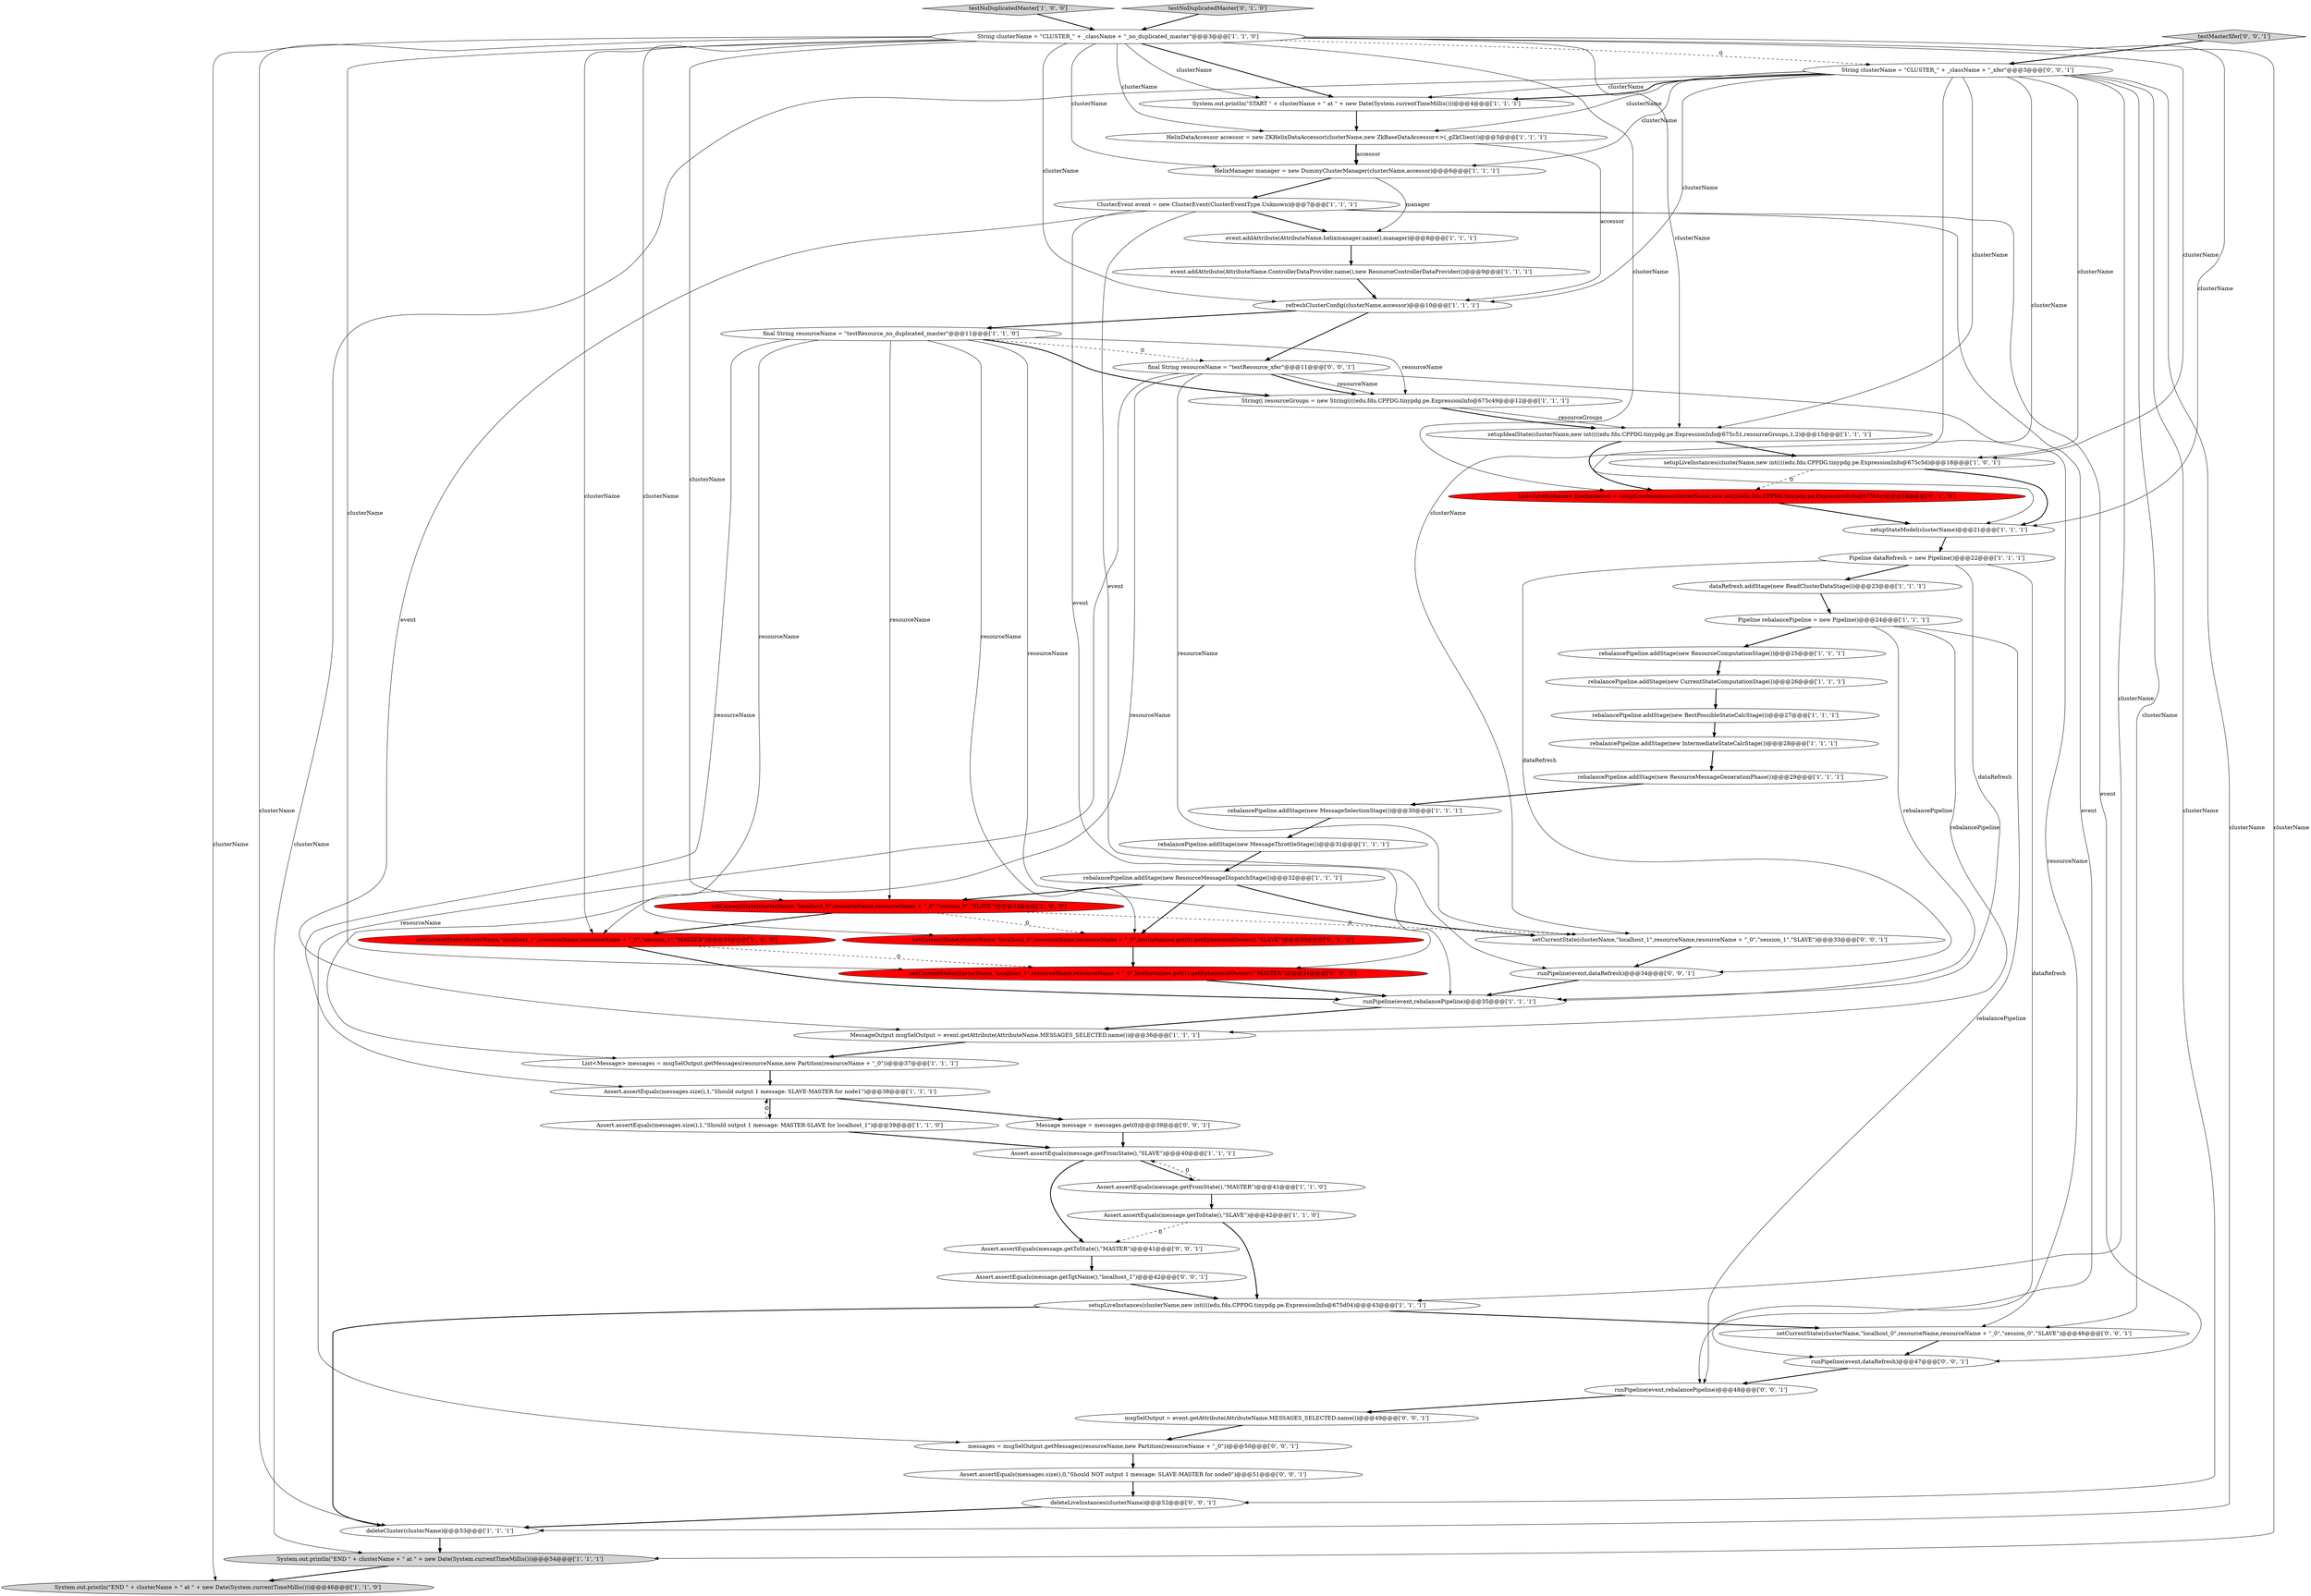 digraph {
5 [style = filled, label = "Assert.assertEquals(message.getToState(),\"SLAVE\")@@@42@@@['1', '1', '0']", fillcolor = white, shape = ellipse image = "AAA0AAABBB1BBB"];
8 [style = filled, label = "Assert.assertEquals(messages.size(),1,\"Should output 1 message: MASTER-SLAVE for localhost_1\")@@@39@@@['1', '1', '0']", fillcolor = white, shape = ellipse image = "AAA0AAABBB1BBB"];
39 [style = filled, label = "setCurrentState(clusterName,\"localhost_0\",resourceName,resourceName + \"_0\",liveInstances.get(0).getEphemeralOwner(),\"SLAVE\")@@@33@@@['0', '1', '0']", fillcolor = red, shape = ellipse image = "AAA1AAABBB2BBB"];
29 [style = filled, label = "testNoDuplicatedMaster['1', '0', '0']", fillcolor = lightgray, shape = diamond image = "AAA0AAABBB1BBB"];
11 [style = filled, label = "System.out.println(\"END \" + clusterName + \" at \" + new Date(System.currentTimeMillis()))@@@46@@@['1', '1', '0']", fillcolor = lightgray, shape = ellipse image = "AAA0AAABBB1BBB"];
13 [style = filled, label = "event.addAttribute(AttributeName.helixmanager.name(),manager)@@@8@@@['1', '1', '1']", fillcolor = white, shape = ellipse image = "AAA0AAABBB1BBB"];
19 [style = filled, label = "Pipeline dataRefresh = new Pipeline()@@@22@@@['1', '1', '1']", fillcolor = white, shape = ellipse image = "AAA0AAABBB1BBB"];
26 [style = filled, label = "System.out.println(\"END \" + clusterName + \" at \" + new Date(System.currentTimeMillis()))@@@54@@@['1', '1', '1']", fillcolor = lightgray, shape = ellipse image = "AAA0AAABBB1BBB"];
42 [style = filled, label = "setCurrentState(clusterName,\"localhost_1\",resourceName,resourceName + \"_0\",liveInstances.get(1).getEphemeralOwner(),\"MASTER\")@@@34@@@['0', '1', '0']", fillcolor = red, shape = ellipse image = "AAA1AAABBB2BBB"];
43 [style = filled, label = "String clusterName = \"CLUSTER_\" + _className + \"_xfer\"@@@3@@@['0', '0', '1']", fillcolor = white, shape = ellipse image = "AAA0AAABBB3BBB"];
17 [style = filled, label = "Assert.assertEquals(message.getFromState(),\"SLAVE\")@@@40@@@['1', '1', '1']", fillcolor = white, shape = ellipse image = "AAA0AAABBB1BBB"];
44 [style = filled, label = "Assert.assertEquals(messages.size(),0,\"Should NOT output 1 message: SLAVE-MASTER for node0\")@@@51@@@['0', '0', '1']", fillcolor = white, shape = ellipse image = "AAA0AAABBB3BBB"];
34 [style = filled, label = "String clusterName = \"CLUSTER_\" + _className + \"_no_duplicated_master\"@@@3@@@['1', '1', '0']", fillcolor = white, shape = ellipse image = "AAA0AAABBB1BBB"];
24 [style = filled, label = "rebalancePipeline.addStage(new ResourceComputationStage())@@@25@@@['1', '1', '1']", fillcolor = white, shape = ellipse image = "AAA0AAABBB1BBB"];
28 [style = filled, label = "rebalancePipeline.addStage(new ResourceMessageGenerationPhase())@@@29@@@['1', '1', '1']", fillcolor = white, shape = ellipse image = "AAA0AAABBB1BBB"];
54 [style = filled, label = "Assert.assertEquals(message.getTgtName(),\"localhost_1\")@@@42@@@['0', '0', '1']", fillcolor = white, shape = ellipse image = "AAA0AAABBB3BBB"];
53 [style = filled, label = "messages = msgSelOutput.getMessages(resourceName,new Partition(resourceName + \"_0\"))@@@50@@@['0', '0', '1']", fillcolor = white, shape = ellipse image = "AAA0AAABBB3BBB"];
4 [style = filled, label = "rebalancePipeline.addStage(new CurrentStateComputationStage())@@@26@@@['1', '1', '1']", fillcolor = white, shape = ellipse image = "AAA0AAABBB1BBB"];
18 [style = filled, label = "setupStateModel(clusterName)@@@21@@@['1', '1', '1']", fillcolor = white, shape = ellipse image = "AAA0AAABBB1BBB"];
1 [style = filled, label = "rebalancePipeline.addStage(new MessageThrottleStage())@@@31@@@['1', '1', '1']", fillcolor = white, shape = ellipse image = "AAA0AAABBB1BBB"];
12 [style = filled, label = "setupIdealState(clusterName,new int((((edu.fdu.CPPDG.tinypdg.pe.ExpressionInfo@675c51,resourceGroups,1,2)@@@15@@@['1', '1', '1']", fillcolor = white, shape = ellipse image = "AAA0AAABBB1BBB"];
23 [style = filled, label = "dataRefresh.addStage(new ReadClusterDataStage())@@@23@@@['1', '1', '1']", fillcolor = white, shape = ellipse image = "AAA0AAABBB1BBB"];
41 [style = filled, label = "List<LiveInstance> liveInstances = setupLiveInstances(clusterName,new int((((edu.fdu.CPPDG.tinypdg.pe.ExpressionInfo@675b1c)@@@18@@@['0', '1', '0']", fillcolor = red, shape = ellipse image = "AAA1AAABBB2BBB"];
35 [style = filled, label = "setupLiveInstances(clusterName,new int((((edu.fdu.CPPDG.tinypdg.pe.ExpressionInfo@675d04)@@@43@@@['1', '1', '1']", fillcolor = white, shape = ellipse image = "AAA0AAABBB1BBB"];
31 [style = filled, label = "Pipeline rebalancePipeline = new Pipeline()@@@24@@@['1', '1', '1']", fillcolor = white, shape = ellipse image = "AAA0AAABBB1BBB"];
16 [style = filled, label = "Assert.assertEquals(messages.size(),1,\"Should output 1 message: SLAVE-MASTER for node1\")@@@38@@@['1', '1', '1']", fillcolor = white, shape = ellipse image = "AAA0AAABBB1BBB"];
48 [style = filled, label = "runPipeline(event,rebalancePipeline)@@@48@@@['0', '0', '1']", fillcolor = white, shape = ellipse image = "AAA0AAABBB3BBB"];
33 [style = filled, label = "rebalancePipeline.addStage(new ResourceMessageDispatchStage())@@@32@@@['1', '1', '1']", fillcolor = white, shape = ellipse image = "AAA0AAABBB1BBB"];
38 [style = filled, label = "Assert.assertEquals(message.getFromState(),\"MASTER\")@@@41@@@['1', '1', '0']", fillcolor = white, shape = ellipse image = "AAA0AAABBB1BBB"];
46 [style = filled, label = "testMasterXfer['0', '0', '1']", fillcolor = lightgray, shape = diamond image = "AAA0AAABBB3BBB"];
10 [style = filled, label = "ClusterEvent event = new ClusterEvent(ClusterEventType.Unknown)@@@7@@@['1', '1', '1']", fillcolor = white, shape = ellipse image = "AAA0AAABBB1BBB"];
0 [style = filled, label = "MessageOutput msgSelOutput = event.getAttribute(AttributeName.MESSAGES_SELECTED.name())@@@36@@@['1', '1', '1']", fillcolor = white, shape = ellipse image = "AAA0AAABBB1BBB"];
49 [style = filled, label = "runPipeline(event,dataRefresh)@@@47@@@['0', '0', '1']", fillcolor = white, shape = ellipse image = "AAA0AAABBB3BBB"];
27 [style = filled, label = "setCurrentState(clusterName,\"localhost_0\",resourceName,resourceName + \"_0\",\"session_0\",\"SLAVE\")@@@33@@@['1', '0', '0']", fillcolor = red, shape = ellipse image = "AAA1AAABBB1BBB"];
15 [style = filled, label = "rebalancePipeline.addStage(new BestPossibleStateCalcStage())@@@27@@@['1', '1', '1']", fillcolor = white, shape = ellipse image = "AAA0AAABBB1BBB"];
57 [style = filled, label = "Message message = messages.get(0)@@@39@@@['0', '0', '1']", fillcolor = white, shape = ellipse image = "AAA0AAABBB3BBB"];
22 [style = filled, label = "rebalancePipeline.addStage(new MessageSelectionStage())@@@30@@@['1', '1', '1']", fillcolor = white, shape = ellipse image = "AAA0AAABBB1BBB"];
52 [style = filled, label = "Assert.assertEquals(message.getToState(),\"MASTER\")@@@41@@@['0', '0', '1']", fillcolor = white, shape = ellipse image = "AAA0AAABBB3BBB"];
47 [style = filled, label = "deleteLiveInstances(clusterName)@@@52@@@['0', '0', '1']", fillcolor = white, shape = ellipse image = "AAA0AAABBB3BBB"];
6 [style = filled, label = "HelixManager manager = new DummyClusterManager(clusterName,accessor)@@@6@@@['1', '1', '1']", fillcolor = white, shape = ellipse image = "AAA0AAABBB1BBB"];
21 [style = filled, label = "runPipeline(event,rebalancePipeline)@@@35@@@['1', '1', '1']", fillcolor = white, shape = ellipse image = "AAA0AAABBB1BBB"];
50 [style = filled, label = "runPipeline(event,dataRefresh)@@@34@@@['0', '0', '1']", fillcolor = white, shape = ellipse image = "AAA0AAABBB3BBB"];
3 [style = filled, label = "setCurrentState(clusterName,\"localhost_1\",resourceName,resourceName + \"_0\",\"session_1\",\"MASTER\")@@@34@@@['1', '0', '0']", fillcolor = red, shape = ellipse image = "AAA1AAABBB1BBB"];
9 [style = filled, label = "refreshClusterConfig(clusterName,accessor)@@@10@@@['1', '1', '1']", fillcolor = white, shape = ellipse image = "AAA0AAABBB1BBB"];
25 [style = filled, label = "HelixDataAccessor accessor = new ZKHelixDataAccessor(clusterName,new ZkBaseDataAccessor<>(_gZkClient))@@@5@@@['1', '1', '1']", fillcolor = white, shape = ellipse image = "AAA0AAABBB1BBB"];
14 [style = filled, label = "String(( resourceGroups = new String((((edu.fdu.CPPDG.tinypdg.pe.ExpressionInfo@675c49@@@12@@@['1', '1', '1']", fillcolor = white, shape = ellipse image = "AAA0AAABBB1BBB"];
20 [style = filled, label = "setupLiveInstances(clusterName,new int((((edu.fdu.CPPDG.tinypdg.pe.ExpressionInfo@675c5d)@@@18@@@['1', '0', '1']", fillcolor = white, shape = ellipse image = "AAA0AAABBB1BBB"];
30 [style = filled, label = "List<Message> messages = msgSelOutput.getMessages(resourceName,new Partition(resourceName + \"_0\"))@@@37@@@['1', '1', '1']", fillcolor = white, shape = ellipse image = "AAA0AAABBB1BBB"];
32 [style = filled, label = "rebalancePipeline.addStage(new IntermediateStateCalcStage())@@@28@@@['1', '1', '1']", fillcolor = white, shape = ellipse image = "AAA0AAABBB1BBB"];
37 [style = filled, label = "event.addAttribute(AttributeName.ControllerDataProvider.name(),new ResourceControllerDataProvider())@@@9@@@['1', '1', '1']", fillcolor = white, shape = ellipse image = "AAA0AAABBB1BBB"];
51 [style = filled, label = "final String resourceName = \"testResource_xfer\"@@@11@@@['0', '0', '1']", fillcolor = white, shape = ellipse image = "AAA0AAABBB3BBB"];
55 [style = filled, label = "setCurrentState(clusterName,\"localhost_0\",resourceName,resourceName + \"_0\",\"session_0\",\"SLAVE\")@@@46@@@['0', '0', '1']", fillcolor = white, shape = ellipse image = "AAA0AAABBB3BBB"];
7 [style = filled, label = "final String resourceName = \"testResource_no_duplicated_master\"@@@11@@@['1', '1', '0']", fillcolor = white, shape = ellipse image = "AAA0AAABBB1BBB"];
40 [style = filled, label = "testNoDuplicatedMaster['0', '1', '0']", fillcolor = lightgray, shape = diamond image = "AAA0AAABBB2BBB"];
45 [style = filled, label = "setCurrentState(clusterName,\"localhost_1\",resourceName,resourceName + \"_0\",\"session_1\",\"SLAVE\")@@@33@@@['0', '0', '1']", fillcolor = white, shape = ellipse image = "AAA0AAABBB3BBB"];
2 [style = filled, label = "System.out.println(\"START \" + clusterName + \" at \" + new Date(System.currentTimeMillis()))@@@4@@@['1', '1', '1']", fillcolor = white, shape = ellipse image = "AAA0AAABBB1BBB"];
56 [style = filled, label = "msgSelOutput = event.getAttribute(AttributeName.MESSAGES_SELECTED.name())@@@49@@@['0', '0', '1']", fillcolor = white, shape = ellipse image = "AAA0AAABBB3BBB"];
36 [style = filled, label = "deleteCluster(clusterName)@@@53@@@['1', '1', '1']", fillcolor = white, shape = ellipse image = "AAA0AAABBB1BBB"];
0->30 [style = bold, label=""];
31->48 [style = solid, label="rebalancePipeline"];
35->55 [style = bold, label=""];
34->6 [style = solid, label="clusterName"];
55->49 [style = bold, label=""];
31->21 [style = solid, label="rebalancePipeline"];
4->15 [style = bold, label=""];
34->27 [style = solid, label="clusterName"];
43->36 [style = solid, label="clusterName"];
43->6 [style = solid, label="clusterName"];
51->14 [style = solid, label="resourceName"];
49->48 [style = bold, label=""];
53->44 [style = bold, label=""];
10->0 [style = solid, label="event"];
29->34 [style = bold, label=""];
51->45 [style = solid, label="resourceName"];
25->6 [style = bold, label=""];
9->7 [style = bold, label=""];
34->20 [style = solid, label="clusterName"];
10->49 [style = solid, label="event"];
26->11 [style = bold, label=""];
37->9 [style = bold, label=""];
7->14 [style = bold, label=""];
34->9 [style = solid, label="clusterName"];
17->38 [style = bold, label=""];
43->47 [style = solid, label="clusterName"];
1->33 [style = bold, label=""];
43->45 [style = solid, label="clusterName"];
43->55 [style = solid, label="clusterName"];
34->2 [style = bold, label=""];
7->16 [style = solid, label="resourceName"];
43->9 [style = solid, label="clusterName"];
33->45 [style = bold, label=""];
42->21 [style = bold, label=""];
27->45 [style = dashed, label="0"];
2->25 [style = bold, label=""];
44->47 [style = bold, label=""];
56->53 [style = bold, label=""];
34->43 [style = dashed, label="0"];
43->12 [style = solid, label="clusterName"];
43->35 [style = solid, label="clusterName"];
9->51 [style = bold, label=""];
21->0 [style = bold, label=""];
7->14 [style = solid, label="resourceName"];
18->19 [style = bold, label=""];
7->27 [style = solid, label="resourceName"];
7->42 [style = solid, label="resourceName"];
40->34 [style = bold, label=""];
33->27 [style = bold, label=""];
51->30 [style = solid, label="resourceName"];
12->41 [style = bold, label=""];
20->18 [style = bold, label=""];
8->17 [style = bold, label=""];
13->37 [style = bold, label=""];
51->14 [style = bold, label=""];
14->12 [style = solid, label="resourceGroups"];
20->41 [style = dashed, label="0"];
43->26 [style = solid, label="clusterName"];
51->55 [style = solid, label="resourceName"];
10->21 [style = solid, label="event"];
25->9 [style = solid, label="accessor"];
7->51 [style = dashed, label="0"];
5->52 [style = dashed, label="0"];
39->42 [style = bold, label=""];
47->36 [style = bold, label=""];
52->54 [style = bold, label=""];
46->43 [style = bold, label=""];
7->39 [style = solid, label="resourceName"];
23->31 [style = bold, label=""];
38->5 [style = bold, label=""];
57->17 [style = bold, label=""];
17->52 [style = bold, label=""];
54->35 [style = bold, label=""];
8->16 [style = dashed, label="0"];
34->36 [style = solid, label="clusterName"];
34->18 [style = solid, label="clusterName"];
16->8 [style = bold, label=""];
34->26 [style = solid, label="clusterName"];
10->48 [style = solid, label="event"];
31->24 [style = bold, label=""];
34->25 [style = solid, label="clusterName"];
34->2 [style = solid, label="clusterName"];
34->39 [style = solid, label="clusterName"];
12->20 [style = bold, label=""];
43->2 [style = bold, label=""];
6->13 [style = solid, label="manager"];
19->49 [style = solid, label="dataRefresh"];
34->3 [style = solid, label="clusterName"];
34->12 [style = solid, label="clusterName"];
51->53 [style = solid, label="resourceName"];
10->13 [style = bold, label=""];
27->39 [style = dashed, label="0"];
43->25 [style = solid, label="clusterName"];
7->3 [style = solid, label="resourceName"];
6->10 [style = bold, label=""];
43->2 [style = solid, label="clusterName"];
19->50 [style = solid, label="dataRefresh"];
3->21 [style = bold, label=""];
43->18 [style = solid, label="clusterName"];
25->6 [style = solid, label="accessor"];
22->1 [style = bold, label=""];
31->0 [style = solid, label="rebalancePipeline"];
41->18 [style = bold, label=""];
43->20 [style = solid, label="clusterName"];
5->35 [style = bold, label=""];
28->22 [style = bold, label=""];
34->42 [style = solid, label="clusterName"];
19->21 [style = solid, label="dataRefresh"];
48->56 [style = bold, label=""];
27->3 [style = bold, label=""];
34->11 [style = solid, label="clusterName"];
38->17 [style = dashed, label="0"];
36->26 [style = bold, label=""];
24->4 [style = bold, label=""];
33->39 [style = bold, label=""];
34->41 [style = solid, label="clusterName"];
45->50 [style = bold, label=""];
19->23 [style = bold, label=""];
16->57 [style = bold, label=""];
14->12 [style = bold, label=""];
35->36 [style = bold, label=""];
50->21 [style = bold, label=""];
10->50 [style = solid, label="event"];
15->32 [style = bold, label=""];
30->16 [style = bold, label=""];
32->28 [style = bold, label=""];
3->42 [style = dashed, label="0"];
}
